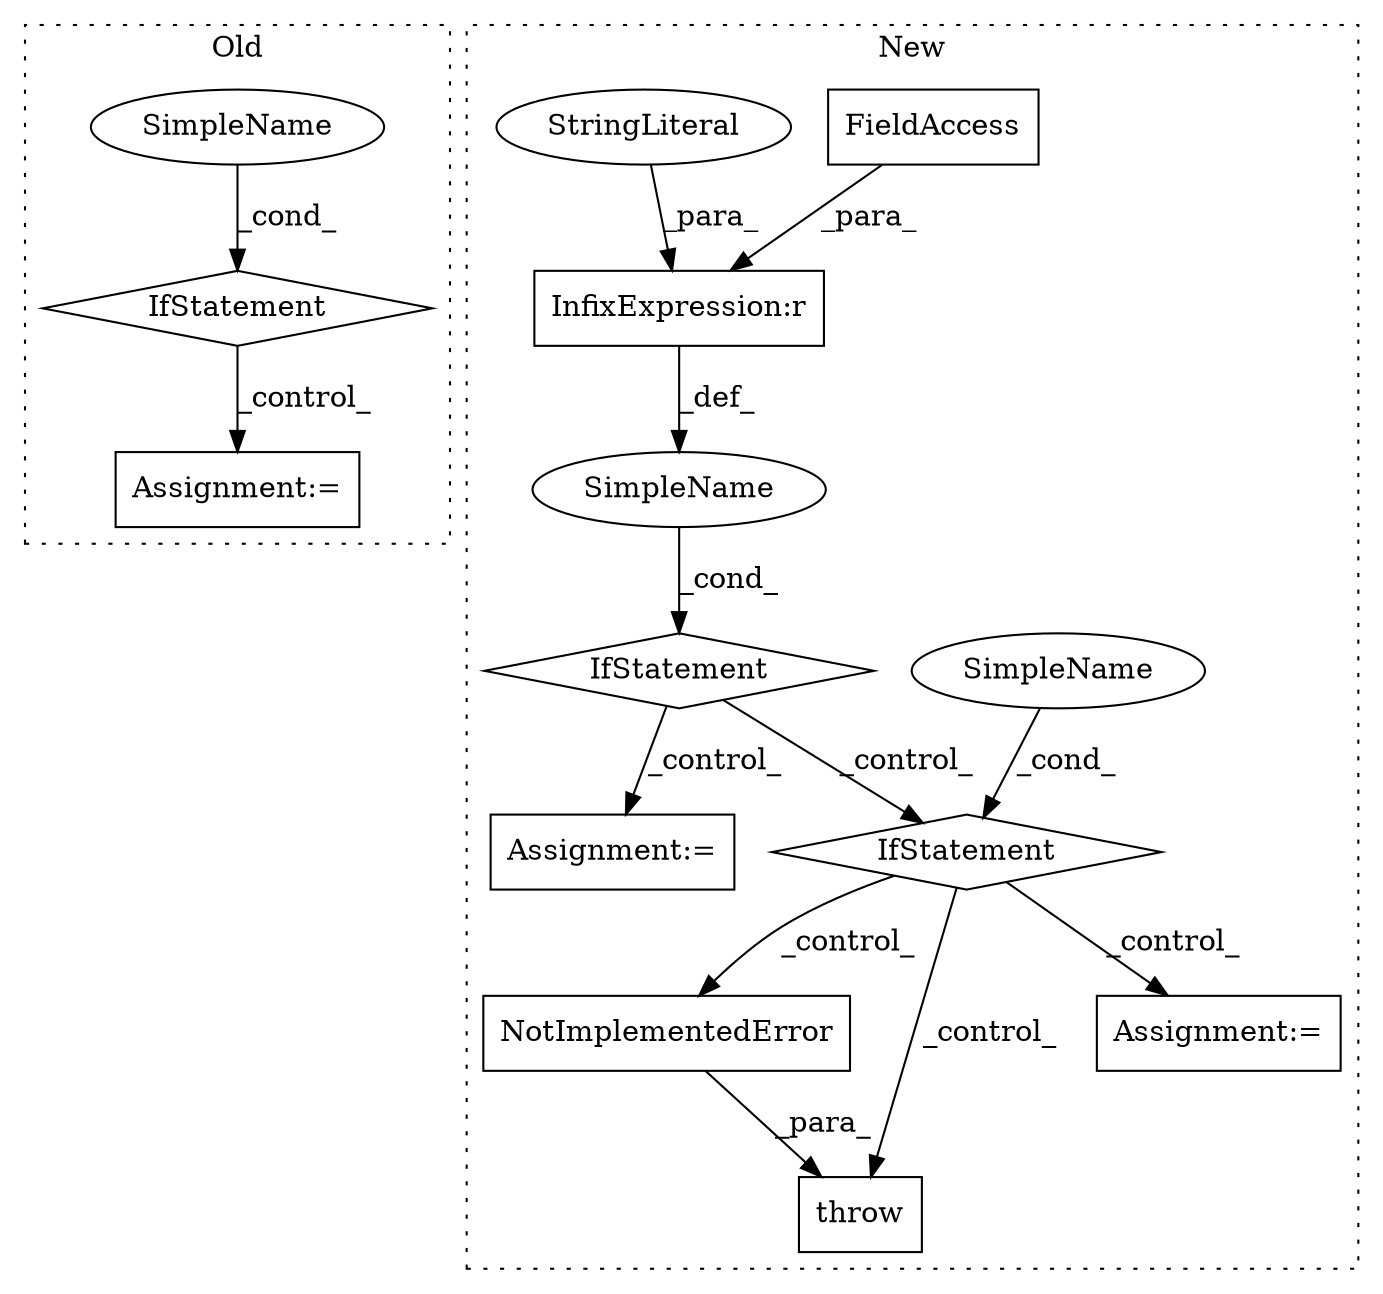 digraph G {
subgraph cluster0 {
1 [label="IfStatement" a="25" s="969,993" l="4,2" shape="diamond"];
4 [label="Assignment:=" a="7" s="1015" l="1" shape="box"];
5 [label="SimpleName" a="42" s="" l="" shape="ellipse"];
label = "Old";
style="dotted";
}
subgraph cluster1 {
2 [label="NotImplementedError" a="32" s="2577,2644" l="20,1" shape="box"];
3 [label="throw" a="53" s="2571" l="6" shape="box"];
6 [label="IfStatement" a="25" s="2346,2369" l="4,2" shape="diamond"];
7 [label="SimpleName" a="42" s="" l="" shape="ellipse"];
8 [label="Assignment:=" a="7" s="2504" l="1" shape="box"];
9 [label="Assignment:=" a="7" s="2411" l="2" shape="box"];
10 [label="InfixExpression:r" a="27" s="2359" l="4" shape="box"];
11 [label="FieldAccess" a="22" s="2350" l="9" shape="box"];
12 [label="IfStatement" a="25" s="2465,2487" l="4,2" shape="diamond"];
13 [label="SimpleName" a="42" s="" l="" shape="ellipse"];
14 [label="StringLiteral" a="45" s="2363" l="6" shape="ellipse"];
label = "New";
style="dotted";
}
1 -> 4 [label="_control_"];
2 -> 3 [label="_para_"];
5 -> 1 [label="_cond_"];
6 -> 9 [label="_control_"];
6 -> 12 [label="_control_"];
7 -> 6 [label="_cond_"];
10 -> 7 [label="_def_"];
11 -> 10 [label="_para_"];
12 -> 3 [label="_control_"];
12 -> 8 [label="_control_"];
12 -> 2 [label="_control_"];
13 -> 12 [label="_cond_"];
14 -> 10 [label="_para_"];
}